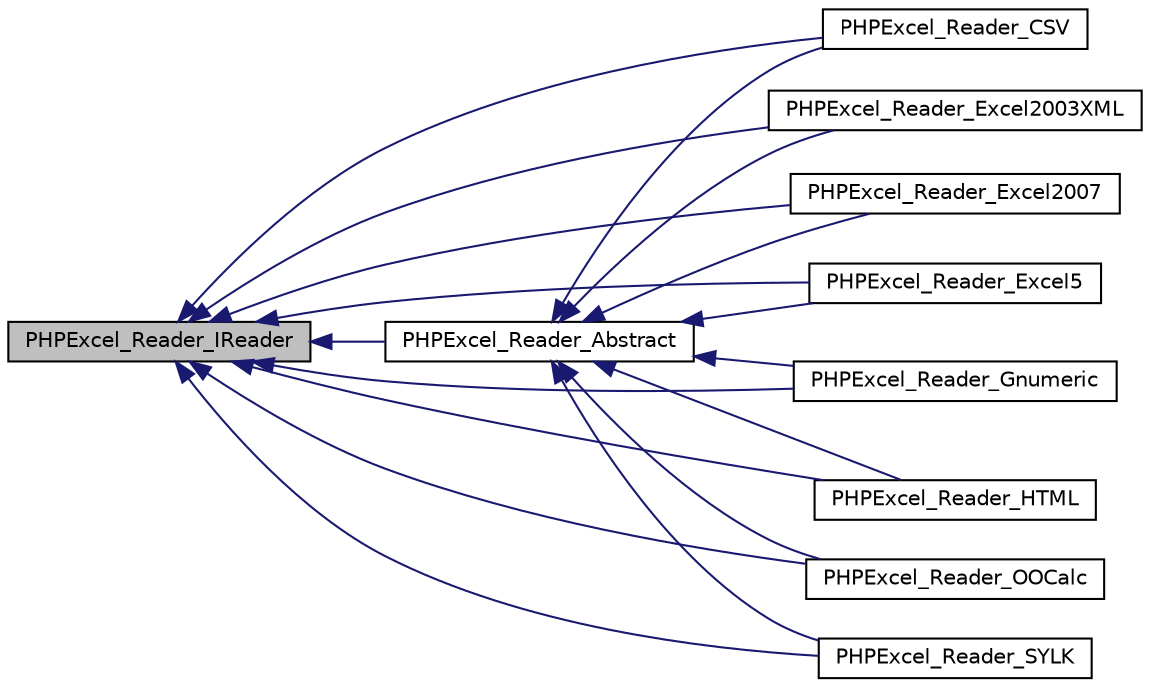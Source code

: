 digraph "PHPExcel_Reader_IReader"
{
  edge [fontname="Helvetica",fontsize="10",labelfontname="Helvetica",labelfontsize="10"];
  node [fontname="Helvetica",fontsize="10",shape=record];
  rankdir="LR";
  Node0 [label="PHPExcel_Reader_IReader",height=0.2,width=0.4,color="black", fillcolor="grey75", style="filled", fontcolor="black"];
  Node0 -> Node1 [dir="back",color="midnightblue",fontsize="10",style="solid",fontname="Helvetica"];
  Node1 [label="PHPExcel_Reader_Abstract",height=0.2,width=0.4,color="black", fillcolor="white", style="filled",URL="$class_p_h_p_excel___reader___abstract.html"];
  Node1 -> Node2 [dir="back",color="midnightblue",fontsize="10",style="solid",fontname="Helvetica"];
  Node2 [label="PHPExcel_Reader_CSV",height=0.2,width=0.4,color="black", fillcolor="white", style="filled",URL="$class_p_h_p_excel___reader___c_s_v.html"];
  Node1 -> Node3 [dir="back",color="midnightblue",fontsize="10",style="solid",fontname="Helvetica"];
  Node3 [label="PHPExcel_Reader_Excel2003XML",height=0.2,width=0.4,color="black", fillcolor="white", style="filled",URL="$class_p_h_p_excel___reader___excel2003_x_m_l.html"];
  Node1 -> Node4 [dir="back",color="midnightblue",fontsize="10",style="solid",fontname="Helvetica"];
  Node4 [label="PHPExcel_Reader_Excel2007",height=0.2,width=0.4,color="black", fillcolor="white", style="filled",URL="$class_p_h_p_excel___reader___excel2007.html"];
  Node1 -> Node5 [dir="back",color="midnightblue",fontsize="10",style="solid",fontname="Helvetica"];
  Node5 [label="PHPExcel_Reader_Excel5",height=0.2,width=0.4,color="black", fillcolor="white", style="filled",URL="$class_p_h_p_excel___reader___excel5.html"];
  Node1 -> Node6 [dir="back",color="midnightblue",fontsize="10",style="solid",fontname="Helvetica"];
  Node6 [label="PHPExcel_Reader_Gnumeric",height=0.2,width=0.4,color="black", fillcolor="white", style="filled",URL="$class_p_h_p_excel___reader___gnumeric.html"];
  Node1 -> Node7 [dir="back",color="midnightblue",fontsize="10",style="solid",fontname="Helvetica"];
  Node7 [label="PHPExcel_Reader_HTML",height=0.2,width=0.4,color="black", fillcolor="white", style="filled",URL="$class_p_h_p_excel___reader___h_t_m_l.html"];
  Node1 -> Node8 [dir="back",color="midnightblue",fontsize="10",style="solid",fontname="Helvetica"];
  Node8 [label="PHPExcel_Reader_OOCalc",height=0.2,width=0.4,color="black", fillcolor="white", style="filled",URL="$class_p_h_p_excel___reader___o_o_calc.html"];
  Node1 -> Node9 [dir="back",color="midnightblue",fontsize="10",style="solid",fontname="Helvetica"];
  Node9 [label="PHPExcel_Reader_SYLK",height=0.2,width=0.4,color="black", fillcolor="white", style="filled",URL="$class_p_h_p_excel___reader___s_y_l_k.html"];
  Node0 -> Node2 [dir="back",color="midnightblue",fontsize="10",style="solid",fontname="Helvetica"];
  Node0 -> Node3 [dir="back",color="midnightblue",fontsize="10",style="solid",fontname="Helvetica"];
  Node0 -> Node4 [dir="back",color="midnightblue",fontsize="10",style="solid",fontname="Helvetica"];
  Node0 -> Node5 [dir="back",color="midnightblue",fontsize="10",style="solid",fontname="Helvetica"];
  Node0 -> Node6 [dir="back",color="midnightblue",fontsize="10",style="solid",fontname="Helvetica"];
  Node0 -> Node7 [dir="back",color="midnightblue",fontsize="10",style="solid",fontname="Helvetica"];
  Node0 -> Node8 [dir="back",color="midnightblue",fontsize="10",style="solid",fontname="Helvetica"];
  Node0 -> Node9 [dir="back",color="midnightblue",fontsize="10",style="solid",fontname="Helvetica"];
}
